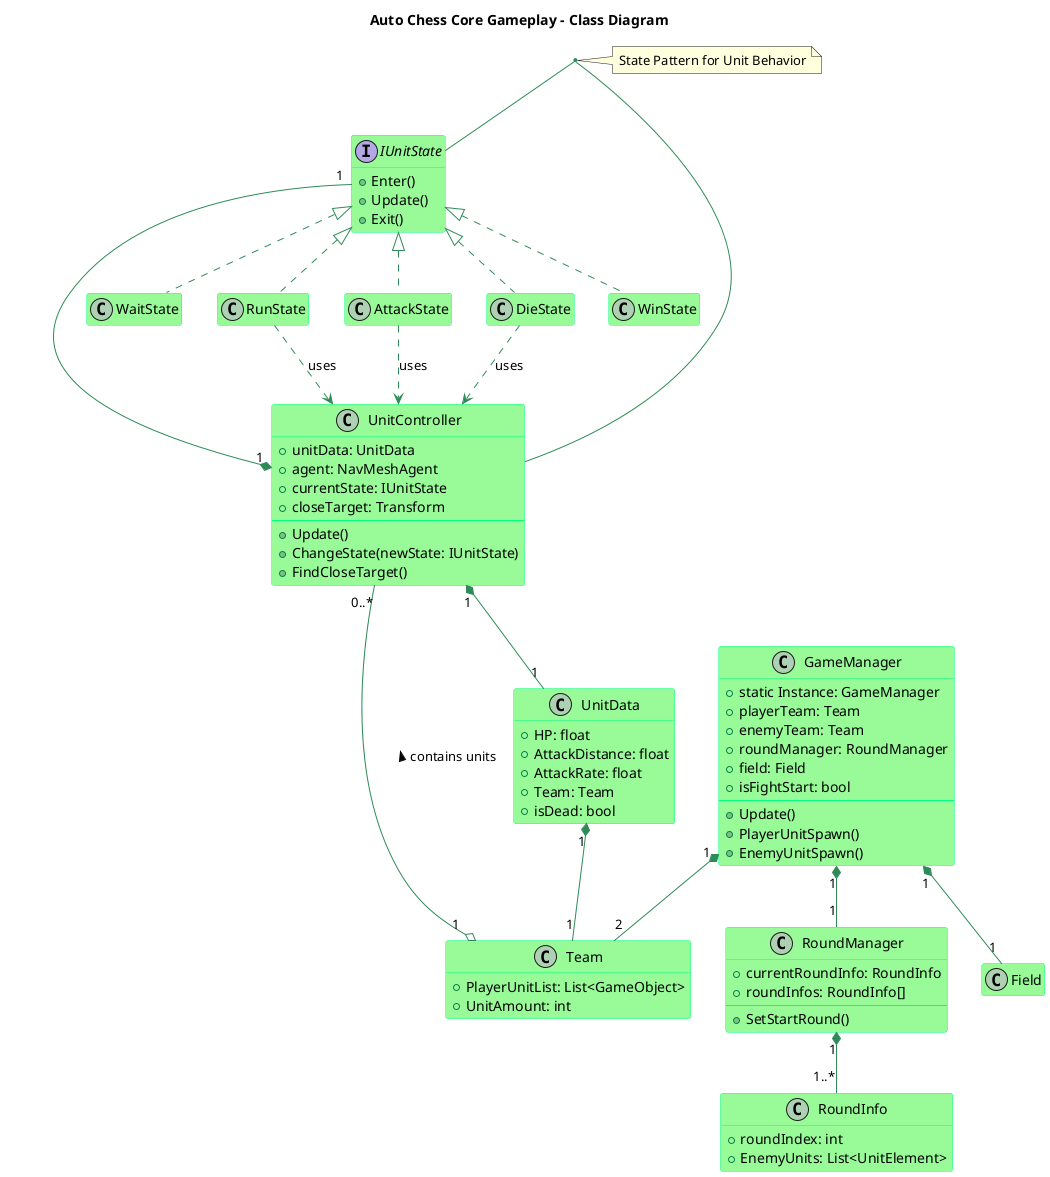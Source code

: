 @startuml
title Auto Chess Core Gameplay - Class Diagram

skinparam class {
    BackgroundColor PaleGreen
    ArrowColor SeaGreen
    BorderColor SpringGreen
}

hide empty members

class GameManager {
    + static Instance: GameManager
    + playerTeam: Team
    + enemyTeam: Team
    + roundManager: RoundManager
    + field: Field
    + isFightStart: bool
    --
    + Update()
    + PlayerUnitSpawn()
    + EnemyUnitSpawn()
}

class RoundManager {
    + currentRoundInfo: RoundInfo
    + roundInfos: RoundInfo[]
    --
    + SetStartRound()
}

class "RoundInfo" as RoundInfo {
    + roundIndex: int
    + EnemyUnits: List<UnitElement>
}

class Team {
    + PlayerUnitList: List<GameObject>
    + UnitAmount: int
}

class UnitController {
    + unitData: UnitData
    + agent: NavMeshAgent
    + currentState: IUnitState
    + closeTarget: Transform
    --
    + Update()
    + ChangeState(newState: IUnitState)
    + FindCloseTarget()
}

class UnitData {
    + HP: float
    + AttackDistance: float
    + AttackRate: float
    + Team: Team
    + isDead: bool
}

interface IUnitState {
    + Enter()
    + Update()
    + Exit()
}

class WaitState
class RunState
class AttackState
class DieState
class WinState

note "State Pattern for Unit Behavior" as N1
(UnitController, IUnitState) .. N1

' --- Relationships ---

GameManager "1" *-- "1" RoundManager
GameManager "1" *-- "2" Team
GameManager "1" *-- "1" Field

RoundManager "1" *-- "1..*" RoundInfo

UnitController "1" *-- "1" UnitData
UnitController "1" *-- "1" IUnitState
UnitData "1" *-- "1" Team

IUnitState <|.. WaitState
IUnitState <|.. RunState
IUnitState <|.. AttackState
IUnitState <|.. DieState
IUnitState <|.. WinState

AttackState ..> UnitController : uses
RunState ..> UnitController : uses
DieState ..> UnitController : uses

Team "1" o-- "0..*" UnitController : contains units >

@enduml
